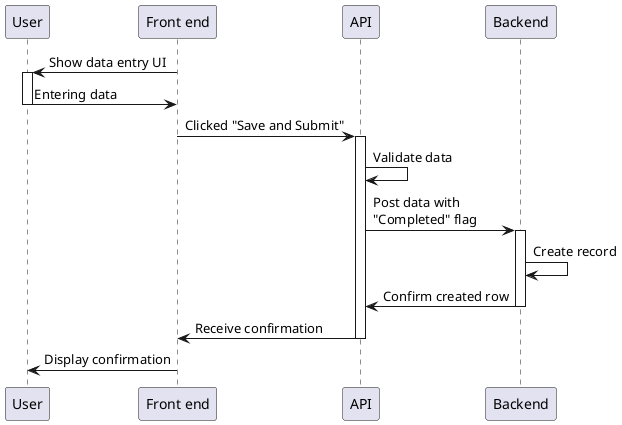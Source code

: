 @startuml

' Logged in user who manually writes a new row to the Data Resource.

participant "User" as u
participant "Front end" as f
participant "API" as api
participant "Backend" as db

f -> u ++: Show data entry UI
u -> f --: Entering data
f -> api ++: Clicked "Save and Submit"
api -> api : Validate data
api -> db ++: Post data with\n"Completed" flag
db -> db : Create record
db -> api --: Confirm created row
api -> f --: Receive confirmation
f -> u --: Display confirmation
@enduml
